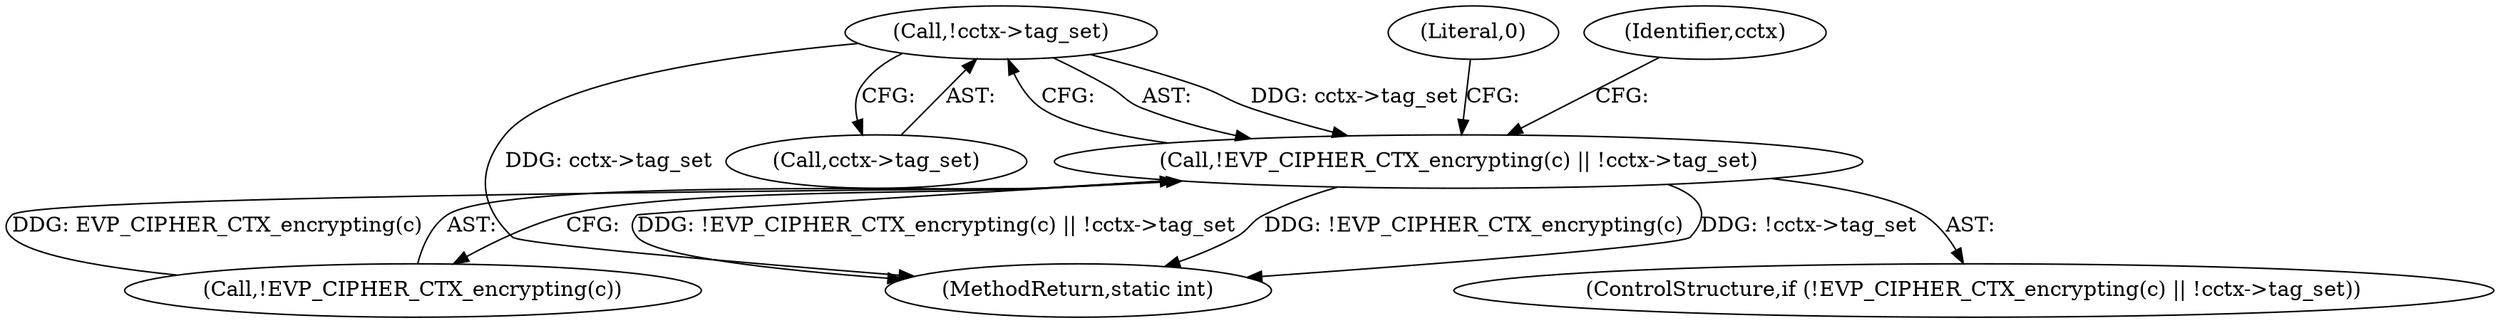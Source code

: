 digraph "0_openssl_00d965474b22b54e4275232bc71ee0c699c5cd21@pointer" {
"1000333" [label="(Call,!cctx->tag_set)"];
"1000329" [label="(Call,!EVP_CIPHER_CTX_encrypting(c) || !cctx->tag_set)"];
"1000328" [label="(ControlStructure,if (!EVP_CIPHER_CTX_encrypting(c) || !cctx->tag_set))"];
"1000334" [label="(Call,cctx->tag_set)"];
"1000344" [label="(Identifier,cctx)"];
"1000338" [label="(Literal,0)"];
"1000330" [label="(Call,!EVP_CIPHER_CTX_encrypting(c))"];
"1000333" [label="(Call,!cctx->tag_set)"];
"1000417" [label="(MethodReturn,static int)"];
"1000329" [label="(Call,!EVP_CIPHER_CTX_encrypting(c) || !cctx->tag_set)"];
"1000333" -> "1000329"  [label="AST: "];
"1000333" -> "1000334"  [label="CFG: "];
"1000334" -> "1000333"  [label="AST: "];
"1000329" -> "1000333"  [label="CFG: "];
"1000333" -> "1000417"  [label="DDG: cctx->tag_set"];
"1000333" -> "1000329"  [label="DDG: cctx->tag_set"];
"1000329" -> "1000328"  [label="AST: "];
"1000329" -> "1000330"  [label="CFG: "];
"1000330" -> "1000329"  [label="AST: "];
"1000338" -> "1000329"  [label="CFG: "];
"1000344" -> "1000329"  [label="CFG: "];
"1000329" -> "1000417"  [label="DDG: !cctx->tag_set"];
"1000329" -> "1000417"  [label="DDG: !EVP_CIPHER_CTX_encrypting(c) || !cctx->tag_set"];
"1000329" -> "1000417"  [label="DDG: !EVP_CIPHER_CTX_encrypting(c)"];
"1000330" -> "1000329"  [label="DDG: EVP_CIPHER_CTX_encrypting(c)"];
}
